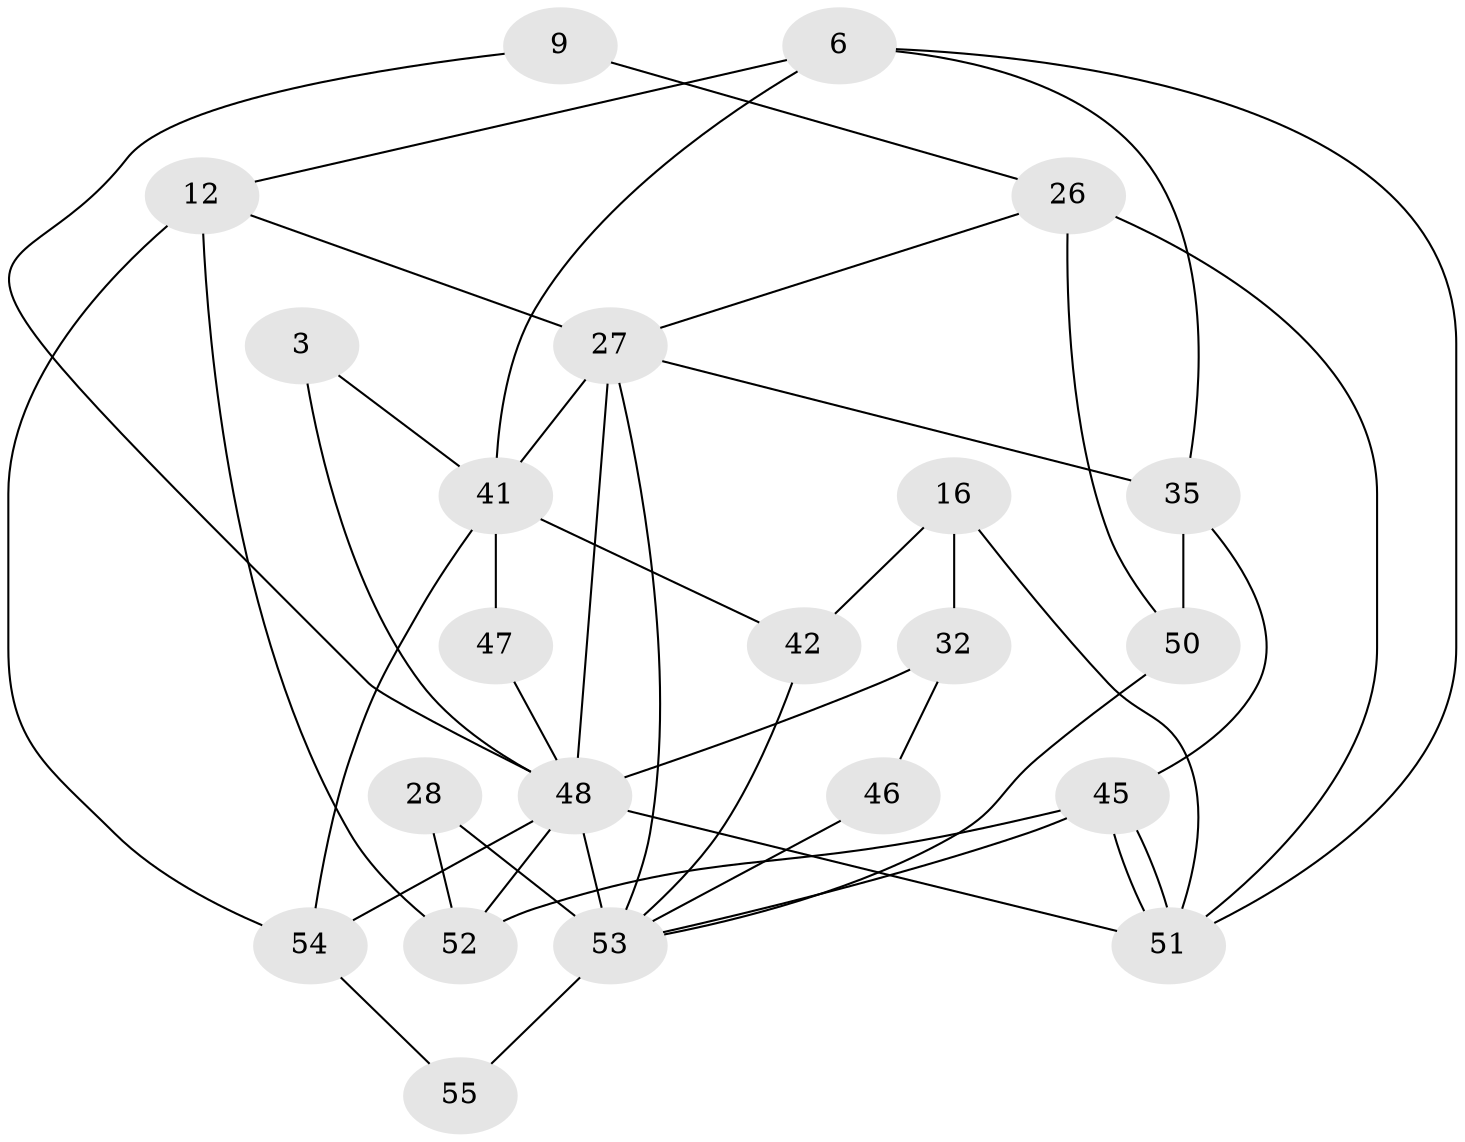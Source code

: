 // original degree distribution, {3: 0.36363636363636365, 5: 0.2909090909090909, 7: 0.03636363636363636, 4: 0.16363636363636364, 2: 0.09090909090909091, 6: 0.03636363636363636, 8: 0.01818181818181818}
// Generated by graph-tools (version 1.1) at 2025/53/03/04/25 21:53:45]
// undirected, 22 vertices, 44 edges
graph export_dot {
graph [start="1"]
  node [color=gray90,style=filled];
  3;
  6;
  9;
  12;
  16 [super="+2"];
  26 [super="+19"];
  27 [super="+25"];
  28;
  32;
  35;
  41 [super="+38"];
  42;
  45 [super="+40"];
  46;
  47;
  48 [super="+1+13+21+29"];
  50 [super="+36"];
  51 [super="+49+37"];
  52 [super="+33"];
  53 [super="+34+44+39"];
  54 [super="+43"];
  55;
  3 -- 41 [weight=2];
  3 -- 48 [weight=4];
  6 -- 12;
  6 -- 41;
  6 -- 35;
  6 -- 51;
  9 -- 26;
  9 -- 48;
  12 -- 52 [weight=2];
  12 -- 27;
  12 -- 54;
  16 -- 51 [weight=3];
  16 -- 32;
  16 -- 42;
  26 -- 27;
  26 -- 50 [weight=2];
  26 -- 51;
  27 -- 41 [weight=3];
  27 -- 35 [weight=2];
  27 -- 48 [weight=4];
  27 -- 53;
  28 -- 52;
  28 -- 53 [weight=2];
  32 -- 46;
  32 -- 48 [weight=2];
  35 -- 50;
  35 -- 45;
  41 -- 47 [weight=2];
  41 -- 42;
  41 -- 54 [weight=2];
  42 -- 53 [weight=2];
  45 -- 51;
  45 -- 51;
  45 -- 53;
  45 -- 52;
  46 -- 53;
  47 -- 48;
  48 -- 52;
  48 -- 51 [weight=3];
  48 -- 54 [weight=4];
  48 -- 53 [weight=7];
  50 -- 53 [weight=2];
  53 -- 55;
  54 -- 55;
}
